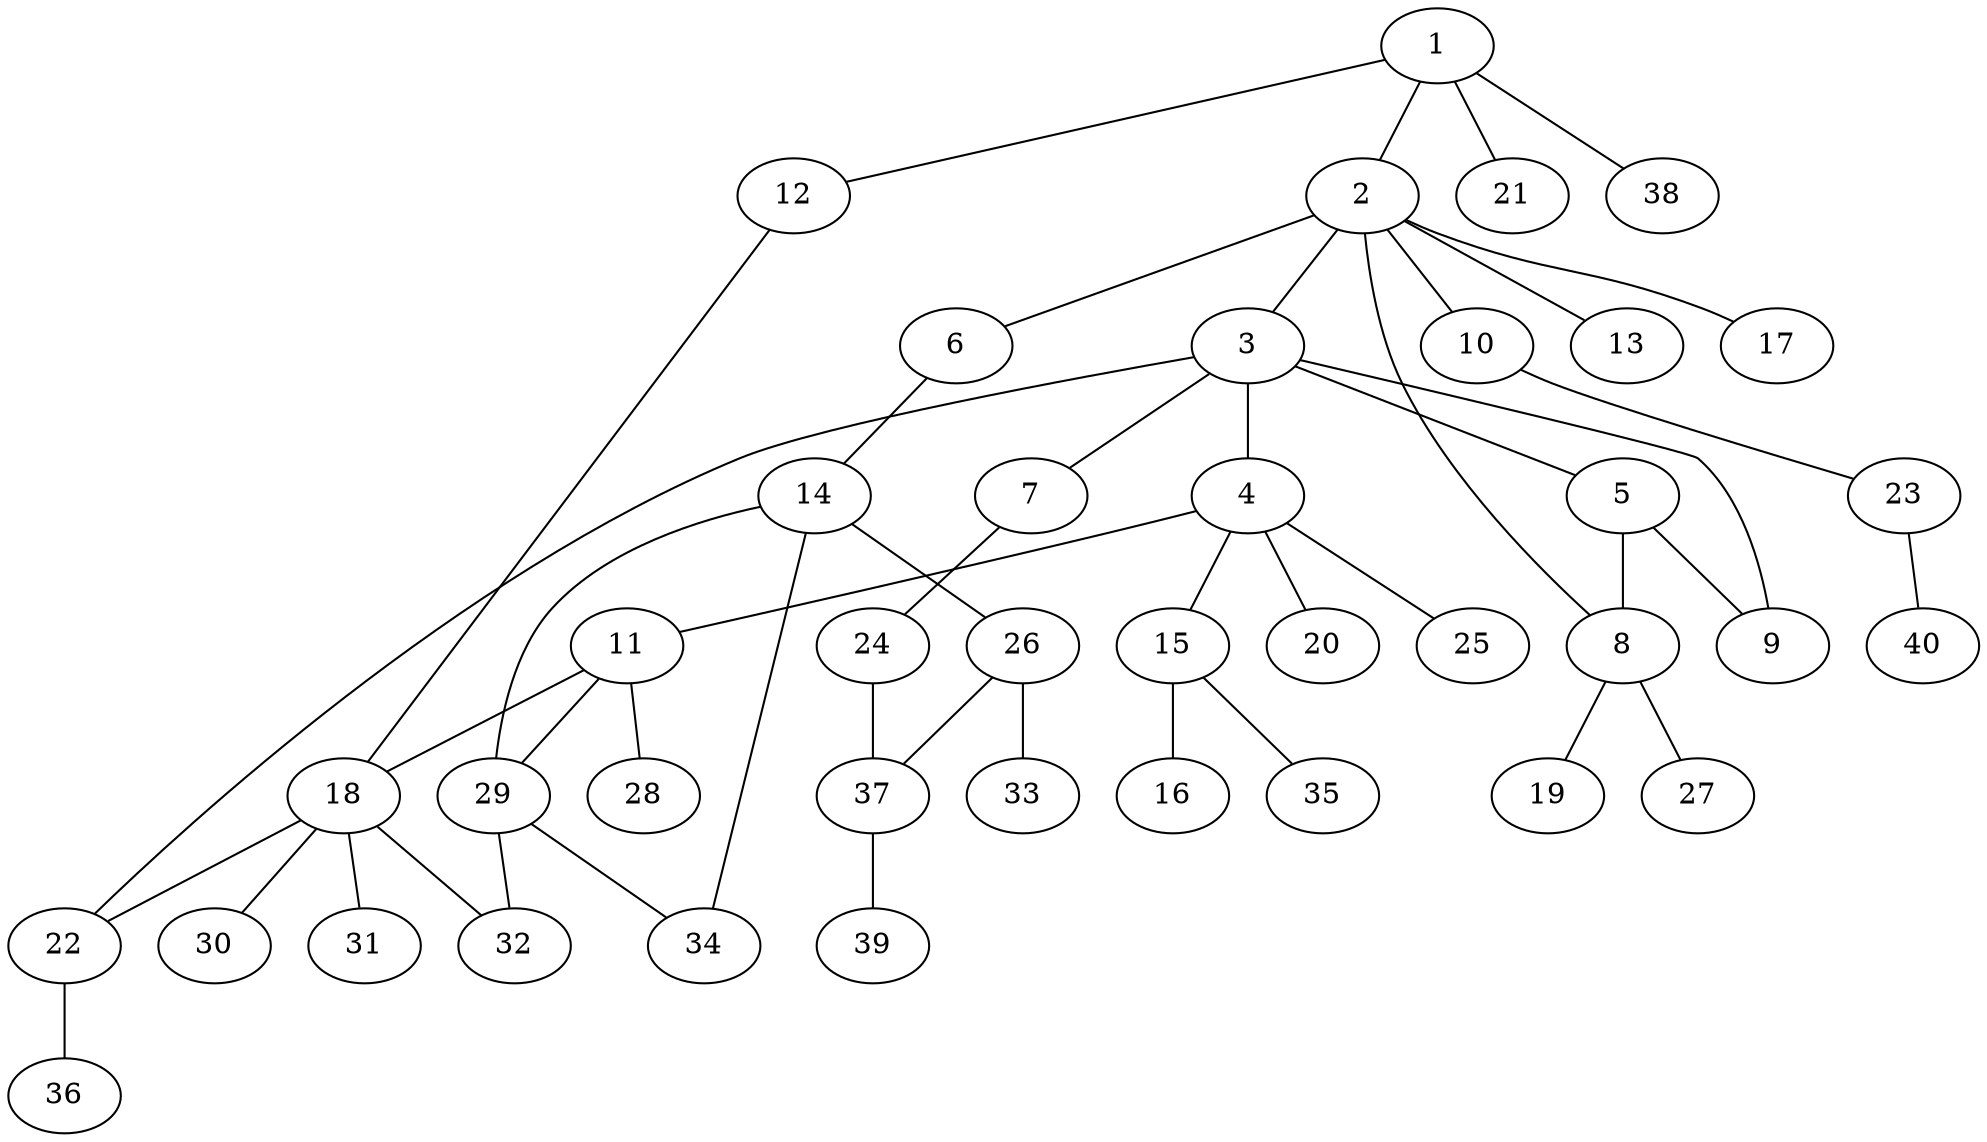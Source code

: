 graph graphname {1--2
1--12
1--21
1--38
2--3
2--6
2--8
2--10
2--13
2--17
3--4
3--5
3--7
3--9
3--22
4--11
4--15
4--20
4--25
5--8
5--9
6--14
7--24
8--19
8--27
10--23
11--18
11--28
11--29
12--18
14--26
14--29
14--34
15--16
15--35
18--22
18--30
18--31
18--32
22--36
23--40
24--37
26--33
26--37
29--32
29--34
37--39
}